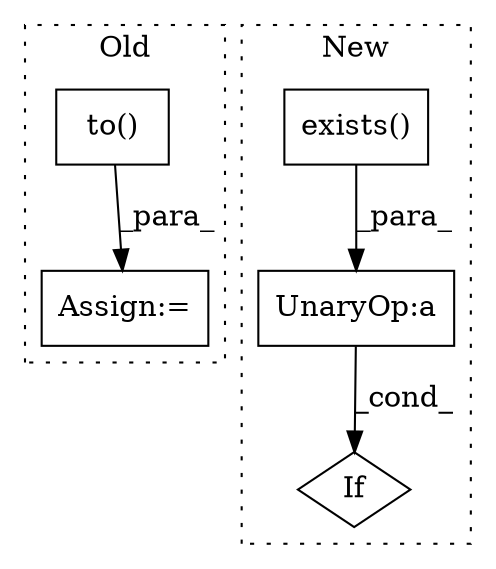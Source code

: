 digraph G {
subgraph cluster0 {
1 [label="to()" a="75" s="915,949" l="28,1" shape="box"];
5 [label="Assign:=" a="68" s="912" l="3" shape="box"];
label = "Old";
style="dotted";
}
subgraph cluster1 {
2 [label="exists()" a="75" s="1392" l="19" shape="box"];
3 [label="If" a="96" s="1385" l="3" shape="diamond"];
4 [label="UnaryOp:a" a="61" s="1388" l="23" shape="box"];
label = "New";
style="dotted";
}
1 -> 5 [label="_para_"];
2 -> 4 [label="_para_"];
4 -> 3 [label="_cond_"];
}